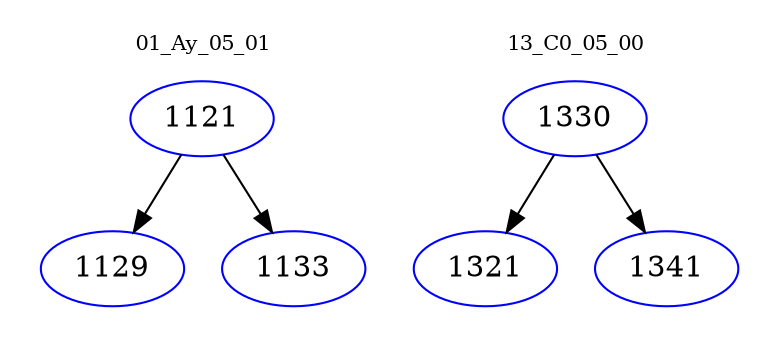 digraph{
subgraph cluster_0 {
color = white
label = "01_Ay_05_01";
fontsize=10;
T0_1121 [label="1121", color="blue"]
T0_1121 -> T0_1129 [color="black"]
T0_1129 [label="1129", color="blue"]
T0_1121 -> T0_1133 [color="black"]
T0_1133 [label="1133", color="blue"]
}
subgraph cluster_1 {
color = white
label = "13_C0_05_00";
fontsize=10;
T1_1330 [label="1330", color="blue"]
T1_1330 -> T1_1321 [color="black"]
T1_1321 [label="1321", color="blue"]
T1_1330 -> T1_1341 [color="black"]
T1_1341 [label="1341", color="blue"]
}
}
